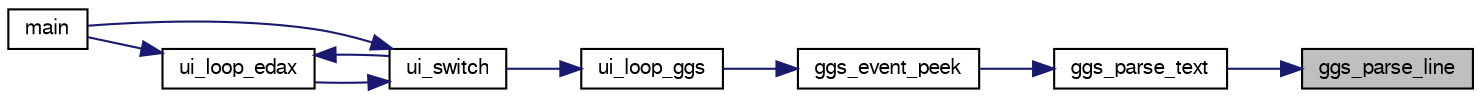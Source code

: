 digraph "ggs_parse_line"
{
 // LATEX_PDF_SIZE
  bgcolor="transparent";
  edge [fontname="FreeSans",fontsize="10",labelfontname="FreeSans",labelfontsize="10"];
  node [fontname="FreeSans",fontsize="10",shape=record];
  rankdir="RL";
  Node1 [label="ggs_parse_line",height=0.2,width=0.4,color="black", fillcolor="grey75", style="filled", fontcolor="black",tooltip="ggs_parse_line"];
  Node1 -> Node2 [dir="back",color="midnightblue",fontsize="10",style="solid",fontname="FreeSans"];
  Node2 [label="ggs_parse_text",height=0.2,width=0.4,color="black",URL="$ggs_8c.html#a811f461c63c66d4a7d8ed0f8c6d783ff",tooltip="ggs_parse_text"];
  Node2 -> Node3 [dir="back",color="midnightblue",fontsize="10",style="solid",fontname="FreeSans"];
  Node3 [label="ggs_event_peek",height=0.2,width=0.4,color="black",URL="$ggs_8c.html#af981e6472672ae2a2d0fc6248dd0ecb0",tooltip="ggs_event_peek"];
  Node3 -> Node4 [dir="back",color="midnightblue",fontsize="10",style="solid",fontname="FreeSans"];
  Node4 [label="ui_loop_ggs",height=0.2,width=0.4,color="black",URL="$ggs_8c.html#a245d5c8f964506584b8d505c7305eb94",tooltip="ui_loop_ggs"];
  Node4 -> Node5 [dir="back",color="midnightblue",fontsize="10",style="solid",fontname="FreeSans"];
  Node5 [label="ui_switch",height=0.2,width=0.4,color="black",URL="$ui_8c.html#a4234d6b0fd690186ef0ec2fc2eba2d4d",tooltip="Switch between different User Interface."];
  Node5 -> Node6 [dir="back",color="midnightblue",fontsize="10",style="solid",fontname="FreeSans"];
  Node6 [label="main",height=0.2,width=0.4,color="black",URL="$main_8c.html#a3c04138a5bfe5d72780bb7e82a18e627",tooltip="edax main function."];
  Node5 -> Node7 [dir="back",color="midnightblue",fontsize="10",style="solid",fontname="FreeSans"];
  Node7 [label="ui_loop_edax",height=0.2,width=0.4,color="black",URL="$edax_8c.html#a2354b96c7688bae32bedb6203d672f50",tooltip="Loop event."];
  Node7 -> Node6 [dir="back",color="midnightblue",fontsize="10",style="solid",fontname="FreeSans"];
  Node7 -> Node5 [dir="back",color="midnightblue",fontsize="10",style="solid",fontname="FreeSans"];
}
